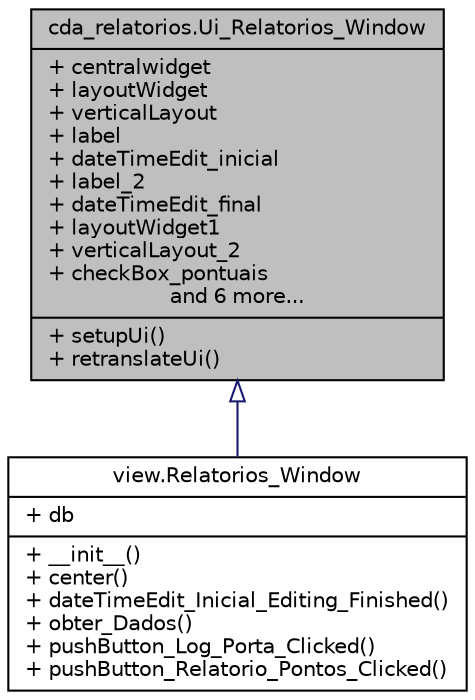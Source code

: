 digraph G
{
 // INTERACTIVE_SVG=YES
  bgcolor="transparent";
  edge [fontname="Helvetica",fontsize="10",labelfontname="Helvetica",labelfontsize="10"];
  node [fontname="Helvetica",fontsize="10",shape=record];
  Node1 [label="{cda_relatorios.Ui_Relatorios_Window\n|+ centralwidget\l+ layoutWidget\l+ verticalLayout\l+ label\l+ dateTimeEdit_inicial\l+ label_2\l+ dateTimeEdit_final\l+ layoutWidget1\l+ verticalLayout_2\l+ checkBox_pontuais\land 6 more...|+ setupUi()\l+ retranslateUi()\l}",height=0.2,width=0.4,color="black", fillcolor="grey75", style="filled" fontcolor="black"];
  Node1 -> Node2 [dir="back",color="midnightblue",fontsize="10",style="solid",arrowtail="onormal",fontname="Helvetica"];
  Node2 [label="{view.Relatorios_Window\n|+ db\l|+ __init__()\l+ center()\l+ dateTimeEdit_Inicial_Editing_Finished()\l+ obter_Dados()\l+ pushButton_Log_Porta_Clicked()\l+ pushButton_Relatorio_Pontos_Clicked()\l}",height=0.2,width=0.4,color="black",URL="$classview_1_1_relatorios___window.html",tooltip="Janela para gerar os relatorios."];
}
